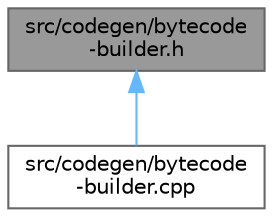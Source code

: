 digraph "src/codegen/bytecode-builder.h"
{
 // LATEX_PDF_SIZE
  bgcolor="transparent";
  edge [fontname=Helvetica,fontsize=10,labelfontname=Helvetica,labelfontsize=10];
  node [fontname=Helvetica,fontsize=10,shape=box,height=0.2,width=0.4];
  Node1 [id="Node000001",label="src/codegen/bytecode\l-builder.h",height=0.2,width=0.4,color="gray40", fillcolor="grey60", style="filled", fontcolor="black",tooltip="Declares the BytecodeBuilder class along with utility."];
  Node1 -> Node2 [id="edge1_Node000001_Node000002",dir="back",color="steelblue1",style="solid",tooltip=" "];
  Node2 [id="Node000002",label="src/codegen/bytecode\l-builder.cpp",height=0.2,width=0.4,color="grey40", fillcolor="white", style="filled",URL="$bytecode-builder_8cpp.html",tooltip="BytecodeBuilder class imeplementation."];
}
